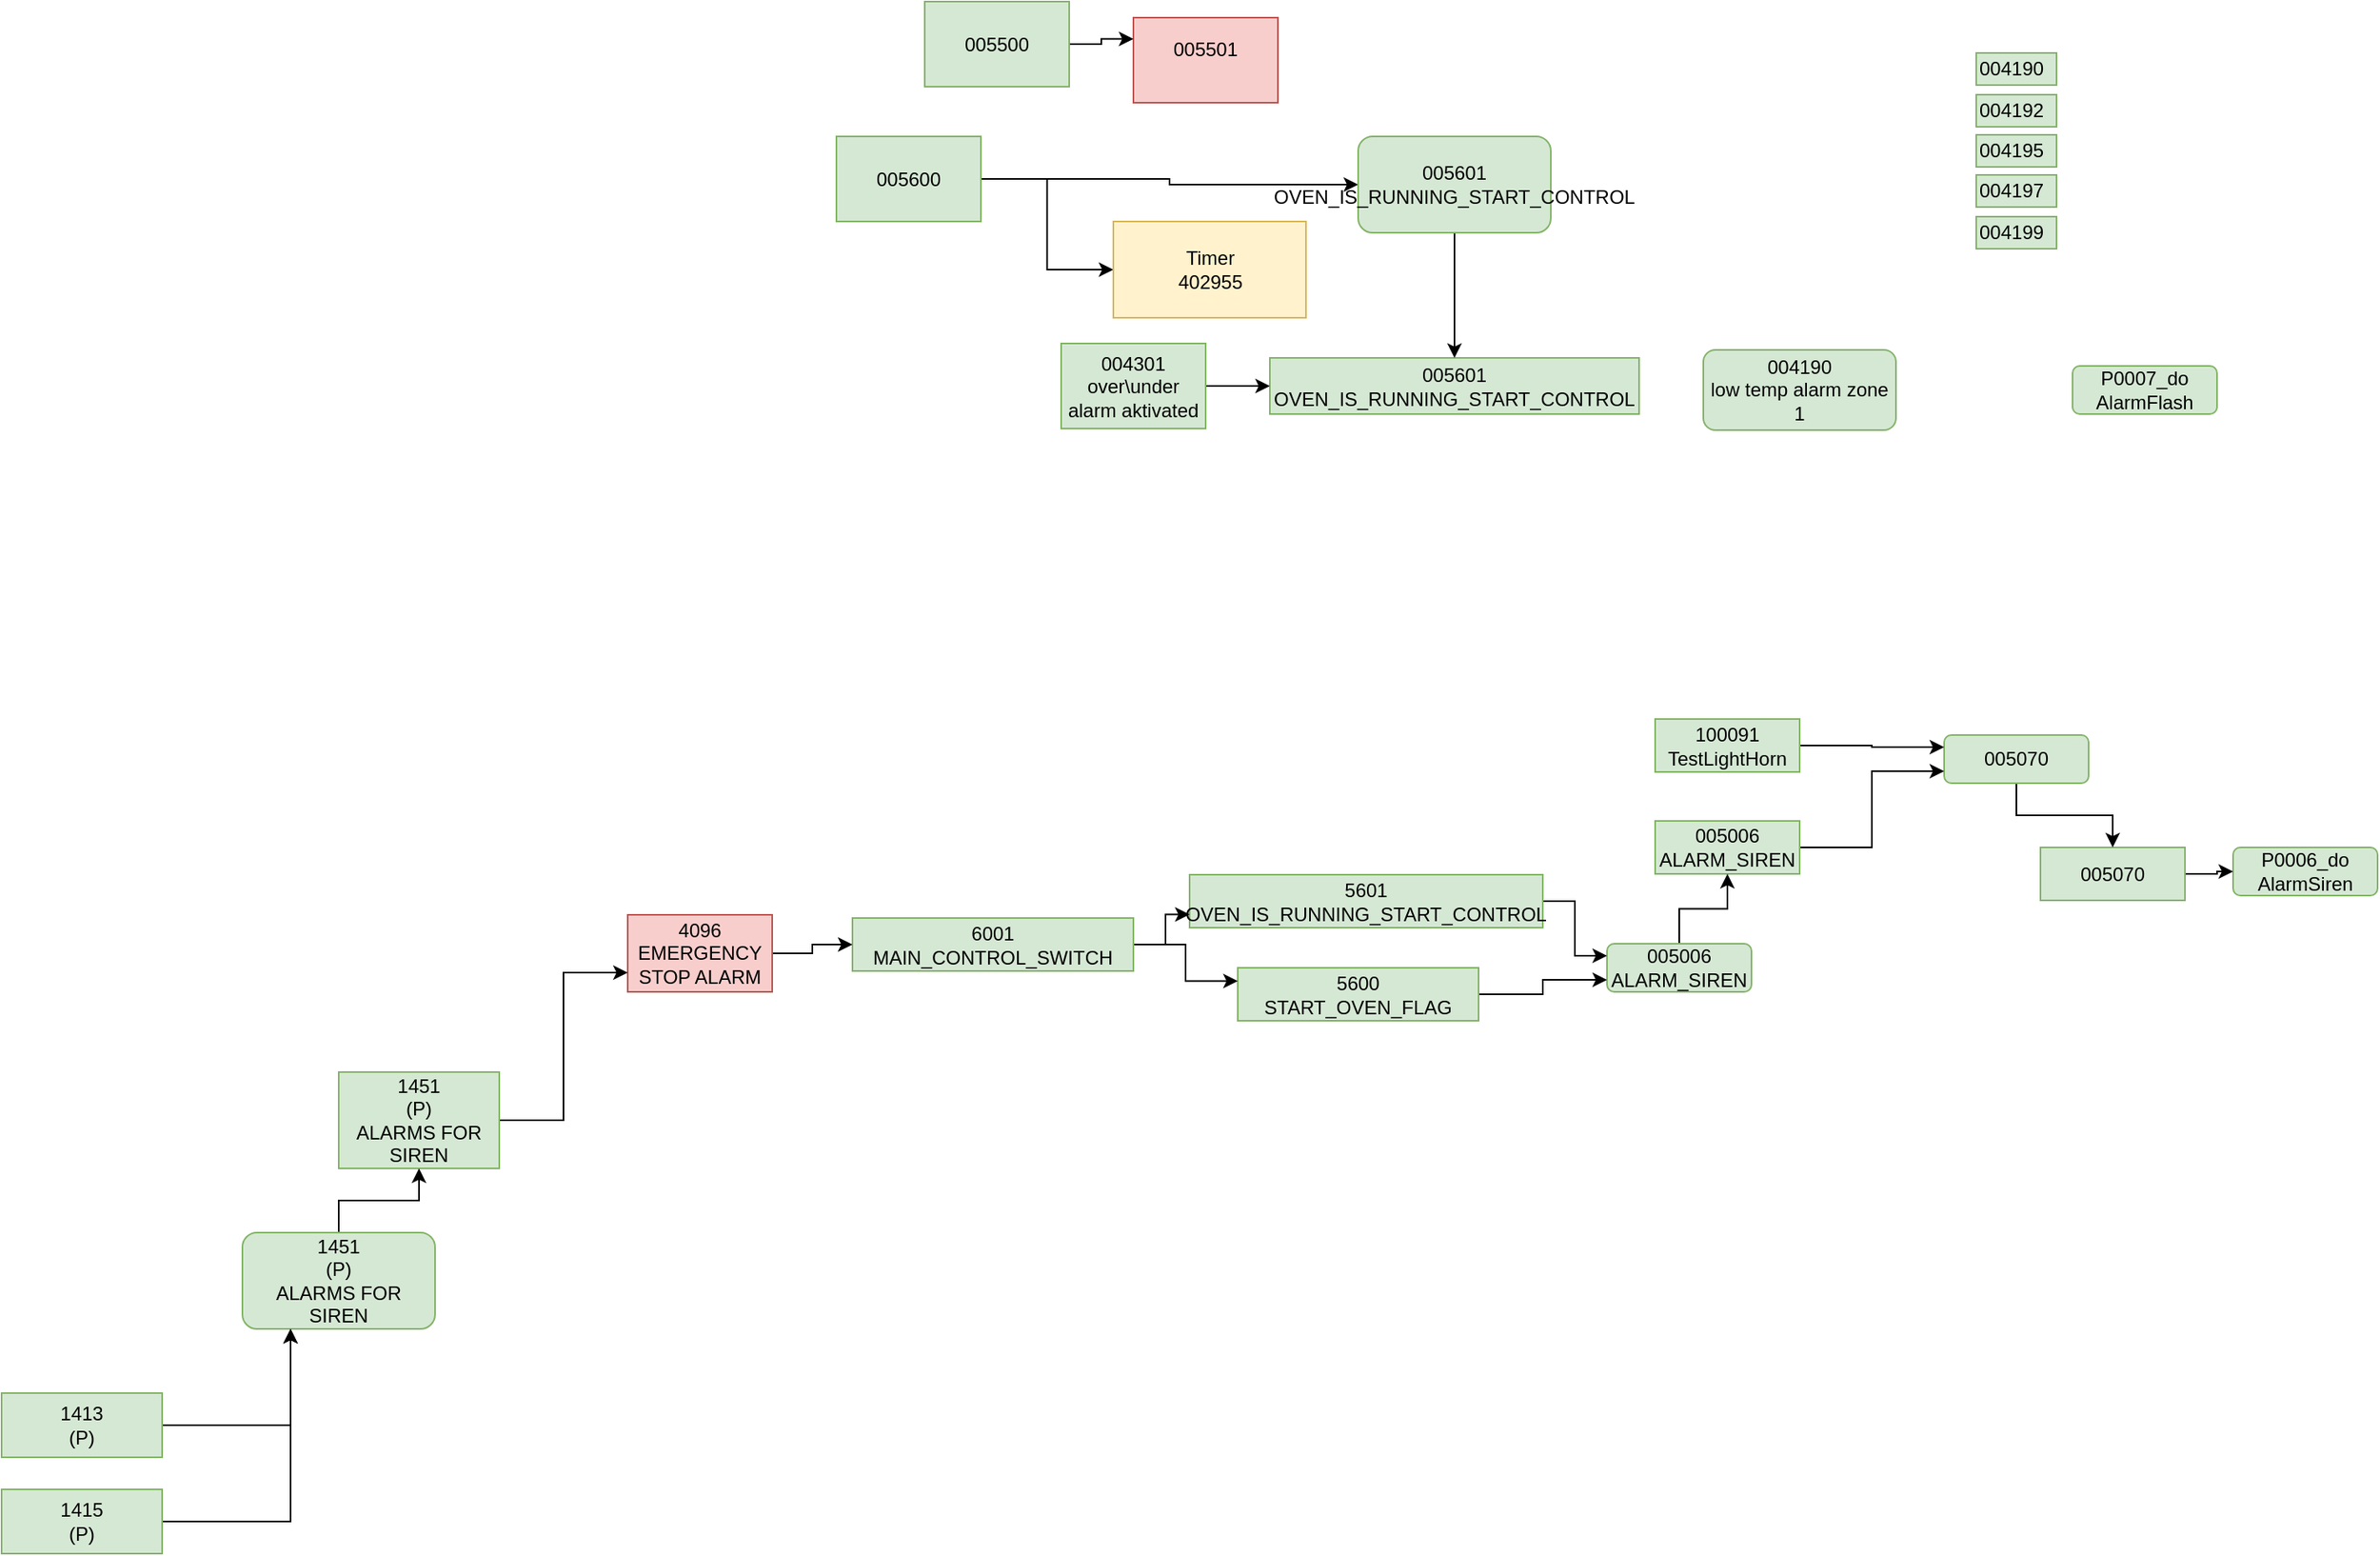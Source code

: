 <mxfile version="10.5.9" type="github"><diagram id="YkE8zKdYtLzUK11k0lN9" name="Page-1"><mxGraphModel dx="1837" dy="558" grid="1" gridSize="10" guides="1" tooltips="1" connect="1" arrows="1" fold="1" page="1" pageScale="1" pageWidth="827" pageHeight="1169" math="0" shadow="0"><root><mxCell id="0"/><mxCell id="1" parent="0"/><mxCell id="DsHWzQEWvqf_Bl8Ow9IP-2" value="&lt;div&gt;P0007_do&lt;/div&gt;&lt;div&gt;AlarmFlash&lt;br&gt;&lt;/div&gt;" style="rounded=1;whiteSpace=wrap;html=1;fillColor=#d5e8d4;strokeColor=#82b366;" vertex="1" parent="1"><mxGeometry x="1020" y="440" width="90" height="30" as="geometry"/></mxCell><mxCell id="DsHWzQEWvqf_Bl8Ow9IP-3" value="&lt;div&gt;004190&lt;/div&gt;&lt;div&gt;low temp alarm zone 1&lt;br&gt;&lt;/div&gt;" style="rounded=1;whiteSpace=wrap;html=1;fillColor=#d5e8d4;strokeColor=#82b366;" vertex="1" parent="1"><mxGeometry x="790" y="430" width="120" height="50" as="geometry"/></mxCell><mxCell id="DsHWzQEWvqf_Bl8Ow9IP-4" value="&lt;div&gt;005601&lt;/div&gt;&lt;div&gt;OVEN_IS_RUNNING_START_CONTROL&lt;br&gt;&lt;/div&gt;" style="rounded=0;whiteSpace=wrap;html=1;fillColor=#d5e8d4;strokeColor=#82b366;" vertex="1" parent="1"><mxGeometry x="520" y="435" width="230" height="35" as="geometry"/></mxCell><mxCell id="DsHWzQEWvqf_Bl8Ow9IP-16" style="edgeStyle=orthogonalEdgeStyle;rounded=0;orthogonalLoop=1;jettySize=auto;html=1;" edge="1" parent="1" source="DsHWzQEWvqf_Bl8Ow9IP-5" target="DsHWzQEWvqf_Bl8Ow9IP-4"><mxGeometry relative="1" as="geometry"/></mxCell><mxCell id="DsHWzQEWvqf_Bl8Ow9IP-5" value="&lt;div&gt;004301&lt;/div&gt;&lt;div&gt;over\under alarm aktivated&lt;br&gt;&lt;/div&gt;" style="rounded=0;whiteSpace=wrap;html=1;fillColor=#d5e8d4;strokeColor=#82b366;" vertex="1" parent="1"><mxGeometry x="390" y="426" width="90" height="53" as="geometry"/></mxCell><mxCell id="DsHWzQEWvqf_Bl8Ow9IP-7" value="&lt;div&gt;005501&lt;/div&gt;&lt;div&gt;&lt;br&gt;&lt;/div&gt;" style="rounded=0;whiteSpace=wrap;html=1;fillColor=#f8cecc;strokeColor=#b85450;" vertex="1" parent="1"><mxGeometry x="435" y="223" width="90" height="53" as="geometry"/></mxCell><mxCell id="DsHWzQEWvqf_Bl8Ow9IP-14" style="edgeStyle=orthogonalEdgeStyle;rounded=0;orthogonalLoop=1;jettySize=auto;html=1;entryX=0;entryY=0.25;entryDx=0;entryDy=0;" edge="1" parent="1" source="DsHWzQEWvqf_Bl8Ow9IP-8" target="DsHWzQEWvqf_Bl8Ow9IP-7"><mxGeometry relative="1" as="geometry"/></mxCell><mxCell id="DsHWzQEWvqf_Bl8Ow9IP-8" value="005500" style="rounded=0;whiteSpace=wrap;html=1;fillColor=#d5e8d4;strokeColor=#82b366;" vertex="1" parent="1"><mxGeometry x="305" y="213" width="90" height="53" as="geometry"/></mxCell><mxCell id="DsHWzQEWvqf_Bl8Ow9IP-13" style="edgeStyle=orthogonalEdgeStyle;rounded=0;orthogonalLoop=1;jettySize=auto;html=1;entryX=0;entryY=0.5;entryDx=0;entryDy=0;" edge="1" parent="1" source="DsHWzQEWvqf_Bl8Ow9IP-9" target="DsHWzQEWvqf_Bl8Ow9IP-10"><mxGeometry relative="1" as="geometry"/></mxCell><mxCell id="DsHWzQEWvqf_Bl8Ow9IP-15" style="edgeStyle=orthogonalEdgeStyle;rounded=0;orthogonalLoop=1;jettySize=auto;html=1;" edge="1" parent="1" source="DsHWzQEWvqf_Bl8Ow9IP-9" target="DsHWzQEWvqf_Bl8Ow9IP-11"><mxGeometry relative="1" as="geometry"/></mxCell><mxCell id="DsHWzQEWvqf_Bl8Ow9IP-9" value="005600" style="rounded=0;whiteSpace=wrap;html=1;fillColor=#d5e8d4;strokeColor=#82b366;" vertex="1" parent="1"><mxGeometry x="250" y="297" width="90" height="53" as="geometry"/></mxCell><mxCell id="DsHWzQEWvqf_Bl8Ow9IP-10" value="&lt;div&gt;Timer&lt;/div&gt;&lt;div&gt;402955&lt;br&gt;&lt;/div&gt;" style="rounded=0;whiteSpace=wrap;html=1;fillColor=#fff2cc;strokeColor=#d6b656;" vertex="1" parent="1"><mxGeometry x="422.5" y="350" width="120" height="60" as="geometry"/></mxCell><mxCell id="DsHWzQEWvqf_Bl8Ow9IP-12" style="edgeStyle=orthogonalEdgeStyle;rounded=0;orthogonalLoop=1;jettySize=auto;html=1;entryX=0.5;entryY=0;entryDx=0;entryDy=0;" edge="1" parent="1" source="DsHWzQEWvqf_Bl8Ow9IP-11" target="DsHWzQEWvqf_Bl8Ow9IP-4"><mxGeometry relative="1" as="geometry"/></mxCell><mxCell id="DsHWzQEWvqf_Bl8Ow9IP-11" value="&lt;div&gt;005601&lt;/div&gt;&lt;div&gt;OVEN_IS_RUNNING_START_CONTROL&lt;br&gt;&lt;/div&gt;" style="rounded=1;whiteSpace=wrap;html=1;fillColor=#d5e8d4;strokeColor=#82b366;" vertex="1" parent="1"><mxGeometry x="575" y="297" width="120" height="60" as="geometry"/></mxCell><mxCell id="DsHWzQEWvqf_Bl8Ow9IP-18" value="&lt;div&gt;P0006_do&lt;/div&gt;&lt;div&gt;AlarmSiren&lt;br&gt;&lt;/div&gt;" style="rounded=1;whiteSpace=wrap;html=1;fillColor=#d5e8d4;strokeColor=#82b366;" vertex="1" parent="1"><mxGeometry x="1120" y="740" width="90" height="30" as="geometry"/></mxCell><mxCell id="DsHWzQEWvqf_Bl8Ow9IP-20" style="edgeStyle=orthogonalEdgeStyle;rounded=0;orthogonalLoop=1;jettySize=auto;html=1;" edge="1" parent="1" source="DsHWzQEWvqf_Bl8Ow9IP-19" target="DsHWzQEWvqf_Bl8Ow9IP-18"><mxGeometry relative="1" as="geometry"/></mxCell><mxCell id="DsHWzQEWvqf_Bl8Ow9IP-19" value="005070" style="rounded=0;whiteSpace=wrap;html=1;fillColor=#d5e8d4;strokeColor=#82b366;" vertex="1" parent="1"><mxGeometry x="1000" y="740" width="90" height="33" as="geometry"/></mxCell><mxCell id="DsHWzQEWvqf_Bl8Ow9IP-23" style="edgeStyle=orthogonalEdgeStyle;rounded=0;orthogonalLoop=1;jettySize=auto;html=1;entryX=0.5;entryY=0;entryDx=0;entryDy=0;" edge="1" parent="1" source="DsHWzQEWvqf_Bl8Ow9IP-22" target="DsHWzQEWvqf_Bl8Ow9IP-19"><mxGeometry relative="1" as="geometry"/></mxCell><mxCell id="DsHWzQEWvqf_Bl8Ow9IP-22" value="005070" style="rounded=1;whiteSpace=wrap;html=1;fillColor=#d5e8d4;strokeColor=#82b366;" vertex="1" parent="1"><mxGeometry x="940" y="670" width="90" height="30" as="geometry"/></mxCell><mxCell id="DsHWzQEWvqf_Bl8Ow9IP-28" style="edgeStyle=orthogonalEdgeStyle;rounded=0;orthogonalLoop=1;jettySize=auto;html=1;entryX=0;entryY=0.25;entryDx=0;entryDy=0;" edge="1" parent="1" source="DsHWzQEWvqf_Bl8Ow9IP-25" target="DsHWzQEWvqf_Bl8Ow9IP-22"><mxGeometry relative="1" as="geometry"/></mxCell><mxCell id="DsHWzQEWvqf_Bl8Ow9IP-25" value="&lt;div&gt;100091&lt;/div&gt;&lt;div&gt;TestLightHorn&lt;br&gt;&lt;/div&gt;" style="rounded=0;whiteSpace=wrap;html=1;fillColor=#d5e8d4;strokeColor=#82b366;" vertex="1" parent="1"><mxGeometry x="760" y="660" width="90" height="33" as="geometry"/></mxCell><mxCell id="DsHWzQEWvqf_Bl8Ow9IP-29" style="edgeStyle=orthogonalEdgeStyle;rounded=0;orthogonalLoop=1;jettySize=auto;html=1;entryX=0;entryY=0.75;entryDx=0;entryDy=0;" edge="1" parent="1" source="DsHWzQEWvqf_Bl8Ow9IP-26" target="DsHWzQEWvqf_Bl8Ow9IP-22"><mxGeometry relative="1" as="geometry"/></mxCell><mxCell id="DsHWzQEWvqf_Bl8Ow9IP-26" value="&lt;div&gt;005006&lt;/div&gt;&lt;div&gt;ALARM_SIREN&lt;br&gt;&lt;/div&gt;" style="rounded=0;whiteSpace=wrap;html=1;fillColor=#d5e8d4;strokeColor=#82b366;" vertex="1" parent="1"><mxGeometry x="760" y="723.5" width="90" height="33" as="geometry"/></mxCell><mxCell id="DsHWzQEWvqf_Bl8Ow9IP-33" style="edgeStyle=orthogonalEdgeStyle;rounded=0;orthogonalLoop=1;jettySize=auto;html=1;entryX=0.5;entryY=1;entryDx=0;entryDy=0;" edge="1" parent="1" source="DsHWzQEWvqf_Bl8Ow9IP-30" target="DsHWzQEWvqf_Bl8Ow9IP-26"><mxGeometry relative="1" as="geometry"/></mxCell><mxCell id="DsHWzQEWvqf_Bl8Ow9IP-30" value="&lt;div&gt;005006&lt;/div&gt;&lt;div&gt;ALARM_SIREN&lt;br&gt;&lt;/div&gt;" style="rounded=1;whiteSpace=wrap;html=1;fillColor=#d5e8d4;strokeColor=#82b366;" vertex="1" parent="1"><mxGeometry x="730" y="800" width="90" height="30" as="geometry"/></mxCell><mxCell id="DsHWzQEWvqf_Bl8Ow9IP-36" style="edgeStyle=orthogonalEdgeStyle;rounded=0;orthogonalLoop=1;jettySize=auto;html=1;entryX=0;entryY=0.25;entryDx=0;entryDy=0;" edge="1" parent="1" source="DsHWzQEWvqf_Bl8Ow9IP-34" target="DsHWzQEWvqf_Bl8Ow9IP-30"><mxGeometry relative="1" as="geometry"/></mxCell><mxCell id="DsHWzQEWvqf_Bl8Ow9IP-34" value="&lt;div&gt;5601&lt;/div&gt;&lt;div&gt;OVEN_IS_RUNNING_START_CONTROL&lt;br&gt;&lt;/div&gt;" style="rounded=0;whiteSpace=wrap;html=1;fillColor=#d5e8d4;strokeColor=#82b366;" vertex="1" parent="1"><mxGeometry x="470" y="757" width="220" height="33" as="geometry"/></mxCell><mxCell id="DsHWzQEWvqf_Bl8Ow9IP-37" style="edgeStyle=orthogonalEdgeStyle;rounded=0;orthogonalLoop=1;jettySize=auto;html=1;entryX=0;entryY=0.75;entryDx=0;entryDy=0;" edge="1" parent="1" source="DsHWzQEWvqf_Bl8Ow9IP-35" target="DsHWzQEWvqf_Bl8Ow9IP-30"><mxGeometry relative="1" as="geometry"/></mxCell><mxCell id="DsHWzQEWvqf_Bl8Ow9IP-35" value="&lt;div&gt;5600&lt;/div&gt;&lt;div&gt;START_OVEN_FLAG&lt;br&gt;&lt;/div&gt;" style="rounded=0;whiteSpace=wrap;html=1;fillColor=#d5e8d4;strokeColor=#82b366;" vertex="1" parent="1"><mxGeometry x="500" y="815" width="150" height="33" as="geometry"/></mxCell><mxCell id="DsHWzQEWvqf_Bl8Ow9IP-39" style="edgeStyle=orthogonalEdgeStyle;rounded=0;orthogonalLoop=1;jettySize=auto;html=1;entryX=0;entryY=0.75;entryDx=0;entryDy=0;" edge="1" parent="1" source="DsHWzQEWvqf_Bl8Ow9IP-38" target="DsHWzQEWvqf_Bl8Ow9IP-34"><mxGeometry relative="1" as="geometry"/></mxCell><mxCell id="DsHWzQEWvqf_Bl8Ow9IP-40" style="edgeStyle=orthogonalEdgeStyle;rounded=0;orthogonalLoop=1;jettySize=auto;html=1;entryX=0;entryY=0.25;entryDx=0;entryDy=0;" edge="1" parent="1" source="DsHWzQEWvqf_Bl8Ow9IP-38" target="DsHWzQEWvqf_Bl8Ow9IP-35"><mxGeometry relative="1" as="geometry"/></mxCell><mxCell id="DsHWzQEWvqf_Bl8Ow9IP-38" value="&lt;div&gt;6001&lt;/div&gt;&lt;div&gt;MAIN_CONTROL_SWITCH&lt;br&gt;&lt;/div&gt;" style="rounded=0;whiteSpace=wrap;html=1;fillColor=#d5e8d4;strokeColor=#82b366;" vertex="1" parent="1"><mxGeometry x="260" y="784" width="175" height="33" as="geometry"/></mxCell><mxCell id="DsHWzQEWvqf_Bl8Ow9IP-42" style="edgeStyle=orthogonalEdgeStyle;rounded=0;orthogonalLoop=1;jettySize=auto;html=1;entryX=0;entryY=0.5;entryDx=0;entryDy=0;" edge="1" parent="1" source="DsHWzQEWvqf_Bl8Ow9IP-41" target="DsHWzQEWvqf_Bl8Ow9IP-38"><mxGeometry relative="1" as="geometry"/></mxCell><mxCell id="DsHWzQEWvqf_Bl8Ow9IP-41" value="&lt;div&gt;4096&lt;/div&gt;&lt;div&gt;EMERGENCY STOP ALARM&lt;/div&gt;" style="rounded=0;whiteSpace=wrap;html=1;fillColor=#f8cecc;strokeColor=#b85450;" vertex="1" parent="1"><mxGeometry x="120" y="782" width="90" height="48" as="geometry"/></mxCell><mxCell id="DsHWzQEWvqf_Bl8Ow9IP-44" style="edgeStyle=orthogonalEdgeStyle;rounded=0;orthogonalLoop=1;jettySize=auto;html=1;entryX=0;entryY=0.75;entryDx=0;entryDy=0;" edge="1" parent="1" source="DsHWzQEWvqf_Bl8Ow9IP-43" target="DsHWzQEWvqf_Bl8Ow9IP-41"><mxGeometry relative="1" as="geometry"/></mxCell><mxCell id="DsHWzQEWvqf_Bl8Ow9IP-43" value="&lt;div&gt;1451&lt;/div&gt;&lt;div&gt; (P)&lt;/div&gt;&lt;div&gt;ALARMS FOR SIREN&lt;br&gt;&lt;/div&gt;" style="rounded=0;whiteSpace=wrap;html=1;fillColor=#d5e8d4;strokeColor=#82b366;" vertex="1" parent="1"><mxGeometry x="-60" y="880" width="100" height="60" as="geometry"/></mxCell><mxCell id="DsHWzQEWvqf_Bl8Ow9IP-46" style="edgeStyle=orthogonalEdgeStyle;rounded=0;orthogonalLoop=1;jettySize=auto;html=1;entryX=0.5;entryY=1;entryDx=0;entryDy=0;" edge="1" parent="1" source="DsHWzQEWvqf_Bl8Ow9IP-45" target="DsHWzQEWvqf_Bl8Ow9IP-43"><mxGeometry relative="1" as="geometry"/></mxCell><mxCell id="DsHWzQEWvqf_Bl8Ow9IP-45" value="&lt;div&gt;1451&lt;/div&gt;&lt;div&gt; (P)&lt;/div&gt;&lt;div&gt;ALARMS FOR SIREN&lt;br&gt;&lt;/div&gt;" style="rounded=1;whiteSpace=wrap;html=1;fillColor=#d5e8d4;strokeColor=#82b366;" vertex="1" parent="1"><mxGeometry x="-120" y="980" width="120" height="60" as="geometry"/></mxCell><mxCell id="DsHWzQEWvqf_Bl8Ow9IP-49" style="edgeStyle=orthogonalEdgeStyle;rounded=0;orthogonalLoop=1;jettySize=auto;html=1;entryX=0.25;entryY=1;entryDx=0;entryDy=0;" edge="1" parent="1" source="DsHWzQEWvqf_Bl8Ow9IP-47" target="DsHWzQEWvqf_Bl8Ow9IP-45"><mxGeometry relative="1" as="geometry"/></mxCell><mxCell id="DsHWzQEWvqf_Bl8Ow9IP-47" value="&lt;div&gt;1413&lt;/div&gt;&lt;div&gt;(P)&lt;br&gt;&lt;/div&gt;" style="rounded=0;whiteSpace=wrap;html=1;fillColor=#d5e8d4;strokeColor=#82b366;" vertex="1" parent="1"><mxGeometry x="-270" y="1080" width="100" height="40" as="geometry"/></mxCell><mxCell id="DsHWzQEWvqf_Bl8Ow9IP-50" style="edgeStyle=orthogonalEdgeStyle;rounded=0;orthogonalLoop=1;jettySize=auto;html=1;entryX=0.25;entryY=1;entryDx=0;entryDy=0;" edge="1" parent="1" source="DsHWzQEWvqf_Bl8Ow9IP-48" target="DsHWzQEWvqf_Bl8Ow9IP-45"><mxGeometry relative="1" as="geometry"/></mxCell><mxCell id="DsHWzQEWvqf_Bl8Ow9IP-48" value="&lt;div&gt;1415&lt;/div&gt;&lt;div&gt;(P)&lt;br&gt;&lt;/div&gt;" style="rounded=0;whiteSpace=wrap;html=1;fillColor=#d5e8d4;strokeColor=#82b366;" vertex="1" parent="1"><mxGeometry x="-270" y="1140" width="100" height="40" as="geometry"/></mxCell><mxCell id="DsHWzQEWvqf_Bl8Ow9IP-51" value="004190" style="text;html=1;resizable=0;points=[];autosize=1;align=left;verticalAlign=top;spacingTop=-4;fillColor=#d5e8d4;strokeColor=#82b366;" vertex="1" parent="1"><mxGeometry x="960" y="245" width="50" height="20" as="geometry"/></mxCell><mxCell id="DsHWzQEWvqf_Bl8Ow9IP-52" value="004192" style="text;html=1;resizable=0;points=[];autosize=1;align=left;verticalAlign=top;spacingTop=-4;fillColor=#d5e8d4;strokeColor=#82b366;" vertex="1" parent="1"><mxGeometry x="960" y="271" width="50" height="20" as="geometry"/></mxCell><mxCell id="DsHWzQEWvqf_Bl8Ow9IP-53" value="004195" style="text;html=1;resizable=0;points=[];autosize=1;align=left;verticalAlign=top;spacingTop=-4;fillColor=#d5e8d4;strokeColor=#82b366;" vertex="1" parent="1"><mxGeometry x="960" y="296" width="50" height="20" as="geometry"/></mxCell><mxCell id="DsHWzQEWvqf_Bl8Ow9IP-54" value="004197" style="text;html=1;resizable=0;points=[];autosize=1;align=left;verticalAlign=top;spacingTop=-4;fillColor=#d5e8d4;strokeColor=#82b366;" vertex="1" parent="1"><mxGeometry x="960" y="321" width="50" height="20" as="geometry"/></mxCell><mxCell id="DsHWzQEWvqf_Bl8Ow9IP-55" value="004199" style="text;html=1;resizable=0;points=[];autosize=1;align=left;verticalAlign=top;spacingTop=-4;fillColor=#d5e8d4;strokeColor=#82b366;" vertex="1" parent="1"><mxGeometry x="960" y="347" width="50" height="20" as="geometry"/></mxCell></root></mxGraphModel></diagram></mxfile>